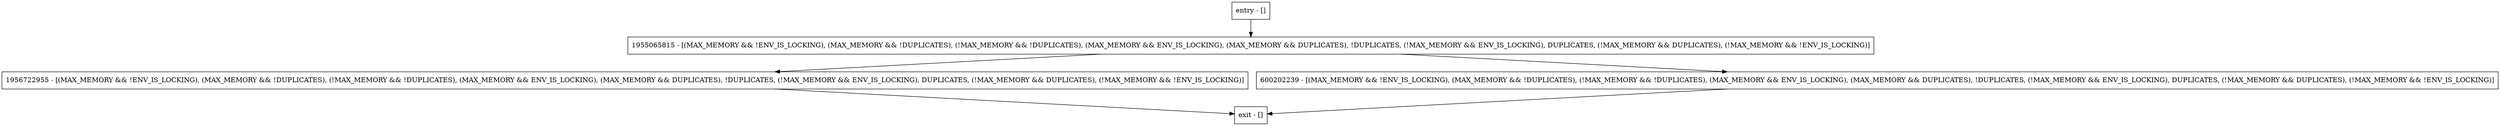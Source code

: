 digraph getDbType {
node [shape=record];
entry [label="entry - []"];
exit [label="exit - []"];
1956722955 [label="1956722955 - [(MAX_MEMORY && !ENV_IS_LOCKING), (MAX_MEMORY && !DUPLICATES), (!MAX_MEMORY && !DUPLICATES), (MAX_MEMORY && ENV_IS_LOCKING), (MAX_MEMORY && DUPLICATES), !DUPLICATES, (!MAX_MEMORY && ENV_IS_LOCKING), DUPLICATES, (!MAX_MEMORY && DUPLICATES), (!MAX_MEMORY && !ENV_IS_LOCKING)]"];
1955065815 [label="1955065815 - [(MAX_MEMORY && !ENV_IS_LOCKING), (MAX_MEMORY && !DUPLICATES), (!MAX_MEMORY && !DUPLICATES), (MAX_MEMORY && ENV_IS_LOCKING), (MAX_MEMORY && DUPLICATES), !DUPLICATES, (!MAX_MEMORY && ENV_IS_LOCKING), DUPLICATES, (!MAX_MEMORY && DUPLICATES), (!MAX_MEMORY && !ENV_IS_LOCKING)]"];
600202239 [label="600202239 - [(MAX_MEMORY && !ENV_IS_LOCKING), (MAX_MEMORY && !DUPLICATES), (!MAX_MEMORY && !DUPLICATES), (MAX_MEMORY && ENV_IS_LOCKING), (MAX_MEMORY && DUPLICATES), !DUPLICATES, (!MAX_MEMORY && ENV_IS_LOCKING), DUPLICATES, (!MAX_MEMORY && DUPLICATES), (!MAX_MEMORY && !ENV_IS_LOCKING)]"];
entry;
exit;
entry -> 1955065815;
1956722955 -> exit;
1955065815 -> 1956722955;
1955065815 -> 600202239;
600202239 -> exit;
}
